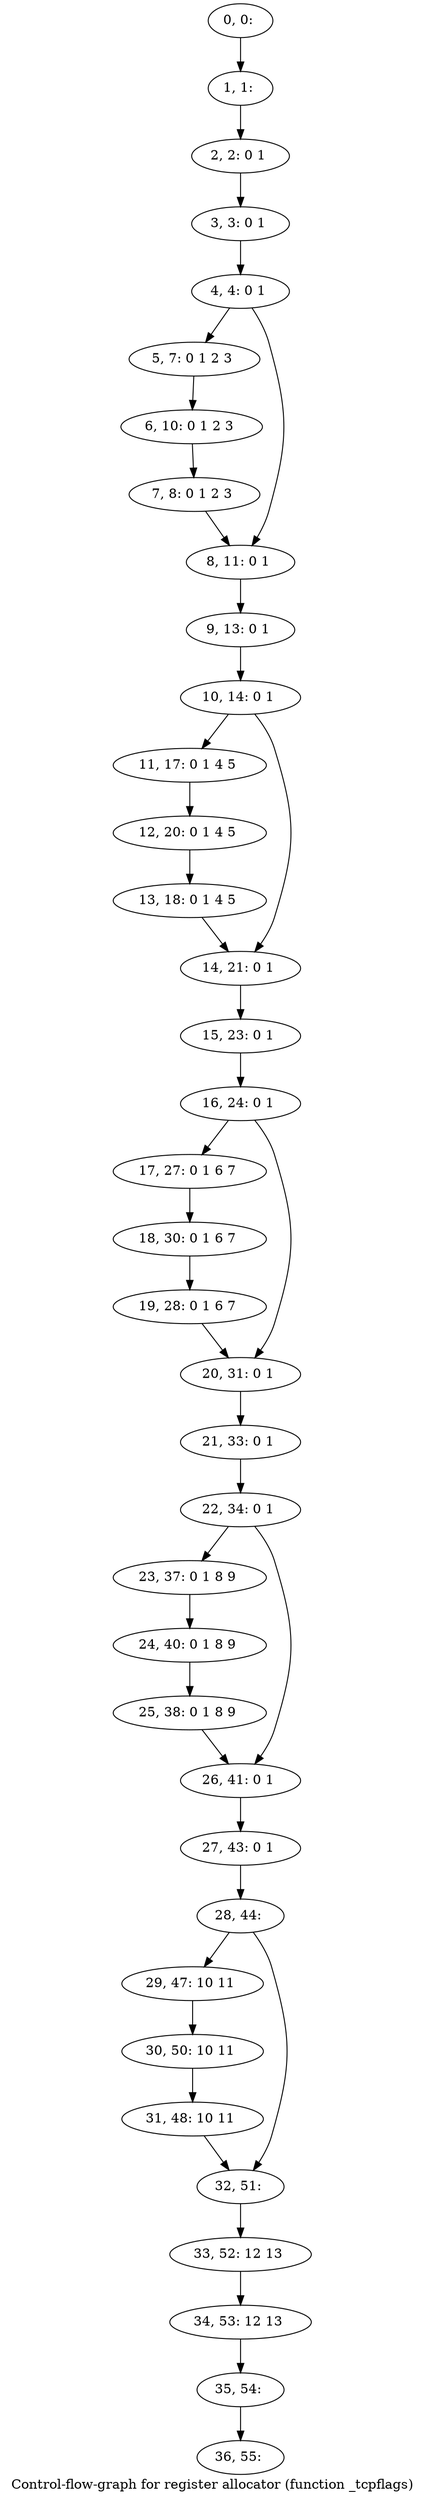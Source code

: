 digraph G {
graph [label="Control-flow-graph for register allocator (function _tcpflags)"]
0[label="0, 0: "];
1[label="1, 1: "];
2[label="2, 2: 0 1 "];
3[label="3, 3: 0 1 "];
4[label="4, 4: 0 1 "];
5[label="5, 7: 0 1 2 3 "];
6[label="6, 10: 0 1 2 3 "];
7[label="7, 8: 0 1 2 3 "];
8[label="8, 11: 0 1 "];
9[label="9, 13: 0 1 "];
10[label="10, 14: 0 1 "];
11[label="11, 17: 0 1 4 5 "];
12[label="12, 20: 0 1 4 5 "];
13[label="13, 18: 0 1 4 5 "];
14[label="14, 21: 0 1 "];
15[label="15, 23: 0 1 "];
16[label="16, 24: 0 1 "];
17[label="17, 27: 0 1 6 7 "];
18[label="18, 30: 0 1 6 7 "];
19[label="19, 28: 0 1 6 7 "];
20[label="20, 31: 0 1 "];
21[label="21, 33: 0 1 "];
22[label="22, 34: 0 1 "];
23[label="23, 37: 0 1 8 9 "];
24[label="24, 40: 0 1 8 9 "];
25[label="25, 38: 0 1 8 9 "];
26[label="26, 41: 0 1 "];
27[label="27, 43: 0 1 "];
28[label="28, 44: "];
29[label="29, 47: 10 11 "];
30[label="30, 50: 10 11 "];
31[label="31, 48: 10 11 "];
32[label="32, 51: "];
33[label="33, 52: 12 13 "];
34[label="34, 53: 12 13 "];
35[label="35, 54: "];
36[label="36, 55: "];
0->1 ;
1->2 ;
2->3 ;
3->4 ;
4->5 ;
4->8 ;
5->6 ;
6->7 ;
7->8 ;
8->9 ;
9->10 ;
10->11 ;
10->14 ;
11->12 ;
12->13 ;
13->14 ;
14->15 ;
15->16 ;
16->17 ;
16->20 ;
17->18 ;
18->19 ;
19->20 ;
20->21 ;
21->22 ;
22->23 ;
22->26 ;
23->24 ;
24->25 ;
25->26 ;
26->27 ;
27->28 ;
28->29 ;
28->32 ;
29->30 ;
30->31 ;
31->32 ;
32->33 ;
33->34 ;
34->35 ;
35->36 ;
}
